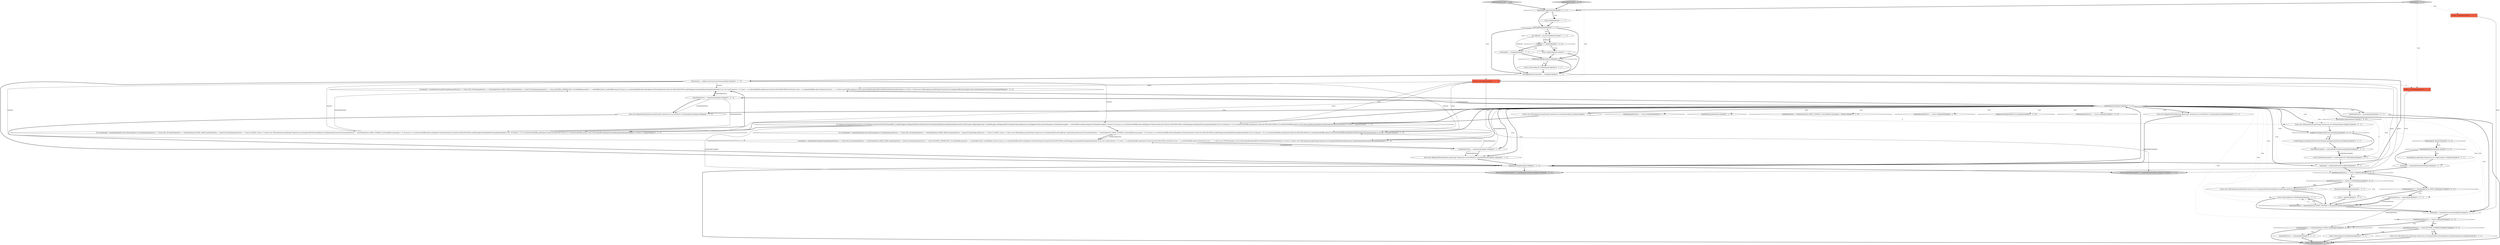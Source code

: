 digraph {
9 [style = filled, label = "return 0@@@4@@@['1', '1', '1']", fillcolor = white, shape = ellipse image = "AAA0AAABBB1BBB"];
0 [style = filled, label = "SSLEngineResult handshake = null@@@18@@@['1', '1', '1']", fillcolor = white, shape = ellipse image = "AAA0AAABBB1BBB"];
7 [style = filled, label = "long timeout = endpoint.getConnectionTimeout()@@@16@@@['1', '1', '0']", fillcolor = white, shape = ellipse image = "AAA0AAABBB1BBB"];
18 [style = filled, label = "{handshake = handshakeUnwrap()if (handshake.getStatus() == Status.OK) {if (handshakeStatus == HandshakeStatus.NEED_TASK) handshakeStatus = tasks()}if (handshake.getStatus() == Status.BUFFER_UNDERFLOW) {if (netInBuffer.position() == netInBuffer.limit()) {netInBuffer.clear()}if (async) {sc.read(netInBuffer,AbstractEndpoint.toTimeout(timeout),TimeUnit.MILLISECONDS,socketWrapper,handshakeReadCompletionHandler)}{try {int readif (timeout > 0) {read = sc.read(netInBuffer).get(timeout,TimeUnit.MILLISECONDS).intValue()}{read = sc.read(netInBuffer).get().intValue()}if (read == -1) {throw new EOFException()}}catch (InterruptedException|ExecutionException|TimeoutException e) }return 1}{throw new IOException(sm.getString(\"channel.nio.ssl.unexpectedStatusDuringUnwrap\",handshake.getStatus()))}break}@@@89@@@['1', '0', '0']", fillcolor = white, shape = ellipse image = "AAA0AAABBB1BBB"];
42 [style = filled, label = "log.isDebugEnabled()@@@31@@@['0', '0', '1']", fillcolor = white, shape = diamond image = "AAA0AAABBB3BBB"];
49 [style = filled, label = "socketWrapper.setNegotiatedProtocol(sslEngine.getApplicationProtocol())@@@23@@@['0', '0', '1']", fillcolor = white, shape = ellipse image = "AAA0AAABBB3BBB"];
5 [style = filled, label = "{try {handshake = handshakeWrap()}catch (SSLException e) if (handshake.getStatus() == Status.OK) {if (handshakeStatus == HandshakeStatus.NEED_TASK) handshakeStatus = tasks()}if (handshake.getStatus() == Status.CLOSED) {return -1}{throw new IOException(sm.getString(\"channel.nio.ssl.unexpectedStatusDuringWrap\",handshake.getStatus()))}if (handshakeStatus != HandshakeStatus.NEED_UNWRAP || netOutBuffer.remaining() > 0) {if (async) {sc.write(netOutBuffer,AbstractEndpoint.toTimeout(timeout),TimeUnit.MILLISECONDS,socketWrapper,handshakeWriteCompletionHandler)}{try {if (timeout > 0) {sc.write(netOutBuffer).get(timeout,TimeUnit.MILLISECONDS)}{sc.write(netOutBuffer).get()}}catch (InterruptedException|ExecutionException|TimeoutException e) }return 1}}@@@50@@@['1', '0', '0']", fillcolor = white, shape = ellipse image = "AAA0AAABBB1BBB"];
45 [style = filled, label = "return -1@@@43@@@['0', '0', '1']", fillcolor = white, shape = ellipse image = "AAA0AAABBB3BBB"];
47 [style = filled, label = "handshake.getStatus() == Status.CLOSED@@@41@@@['0', '0', '1']", fillcolor = white, shape = diamond image = "AAA0AAABBB3BBB"];
16 [style = filled, label = "handshakeComplete@@@3@@@['1', '1', '1']", fillcolor = white, shape = diamond image = "AAA0AAABBB1BBB"];
36 [style = filled, label = "handshake = handshakeWrap(write)@@@34@@@['0', '0', '1']", fillcolor = white, shape = ellipse image = "AAA0AAABBB3BBB"];
20 [style = filled, label = "boolean async@@@2@@@['1', '1', '0']", fillcolor = tomato, shape = box image = "AAA0AAABBB1BBB"];
31 [style = filled, label = "return handshakeComplete? 0: handshakeInternal(async)@@@137@@@['0', '1', '0']", fillcolor = lightgray, shape = ellipse image = "AAA0AAABBB2BBB"];
8 [style = filled, label = "sniComplete = true@@@9@@@['1', '1', '1']", fillcolor = white, shape = ellipse image = "AAA0AAABBB1BBB"];
24 [style = filled, label = "return SelectionKey.OP_WRITE@@@49@@@['1', '0', '1']", fillcolor = white, shape = ellipse image = "AAA0AAABBB1BBB"];
25 [style = filled, label = "handshake.getStatus() == Status.OK@@@96@@@['0', '1', '0']", fillcolor = white, shape = diamond image = "AAA0AAABBB2BBB"];
28 [style = filled, label = "throw new IllegalStateException(sm.getString(\"channel.nio.ssl.invalidStatus\",handshakeStatus))@@@134@@@['0', '1', '0']", fillcolor = white, shape = ellipse image = "AAA0AAABBB2BBB"];
2 [style = filled, label = "sniResult == 0@@@8@@@['1', '1', '1']", fillcolor = white, shape = diamond image = "AAA0AAABBB1BBB"];
39 [style = filled, label = "handshakeStatus != HandshakeStatus.NEED_UNWRAP || (!flush(netOutBuffer))@@@48@@@['0', '0', '1']", fillcolor = white, shape = diamond image = "AAA0AAABBB3BBB"];
12 [style = filled, label = "int sniResult = processSNI()@@@7@@@['1', '1', '1']", fillcolor = white, shape = ellipse image = "AAA0AAABBB1BBB"];
44 [style = filled, label = "throw new IOException(sm.getString(\"channel.nio.ssl.notHandshaking\"))@@@21@@@['0', '0', '1']", fillcolor = white, shape = ellipse image = "AAA0AAABBB3BBB"];
21 [style = filled, label = "return handshakeComplete? 0: handshakeInternal(async)@@@132@@@['1', '0', '0']", fillcolor = lightgray, shape = ellipse image = "AAA0AAABBB1BBB"];
26 [style = filled, label = "{try {handshake = handshakeWrap()}catch (SSLException e) if (handshake.getStatus() == Status.OK) {if (handshakeStatus == HandshakeStatus.NEED_TASK) handshakeStatus = tasks()}if (handshake.getStatus() == Status.CLOSED) {return -1}{throw new IOException(sm.getString(\"channel.nio.ssl.unexpectedStatusDuringWrap\",handshake.getStatus()))}if (handshakeStatus != HandshakeStatus.NEED_UNWRAP || netOutBuffer.remaining() > 0) {if (async) {sc.write(netOutBuffer,AbstractEndpoint.toTimeout(timeout),TimeUnit.MILLISECONDS,socketWrapper,handshakeWriteCompletionHandler)}{try {if (timeout > 0) {sc.write(netOutBuffer).get(timeout,TimeUnit.MILLISECONDS)}{sc.write(netOutBuffer).get()}}catch (InterruptedException|ExecutionException|TimeoutException e) }return 1}}@@@55@@@['0', '1', '0']", fillcolor = white, shape = ellipse image = "AAA0AAABBB2BBB"];
35 [style = filled, label = "return handshakeComplete? 0: SelectionKey.OP_WRITE@@@26@@@['0', '0', '1']", fillcolor = white, shape = ellipse image = "AAA0AAABBB3BBB"];
33 [style = filled, label = "handshakeComplete@@@32@@@['0', '1', '0']", fillcolor = white, shape = diamond image = "AAA0AAABBB2BBB"];
3 [style = filled, label = "!handshakeComplete@@@19@@@['1', '1', '1']", fillcolor = white, shape = diamond image = "AAA0AAABBB1BBB"];
13 [style = filled, label = "handshakeInternal['1', '0', '0']", fillcolor = lightgray, shape = diamond image = "AAA0AAABBB1BBB"];
19 [style = filled, label = "!sniComplete@@@6@@@['1', '1', '1']", fillcolor = white, shape = diamond image = "AAA0AAABBB1BBB"];
43 [style = filled, label = "handshake.getStatus() == Status.BUFFER_UNDERFLOW@@@57@@@['0', '0', '1']", fillcolor = white, shape = diamond image = "AAA0AAABBB3BBB"];
41 [style = filled, label = "handshakeStatus = tasks()@@@54@@@['0', '0', '1']", fillcolor = white, shape = ellipse image = "AAA0AAABBB3BBB"];
46 [style = filled, label = "endpoint.hasNegotiableProtocols()@@@22@@@['0', '0', '1']", fillcolor = white, shape = diamond image = "AAA0AAABBB3BBB"];
51 [style = filled, label = "handshake.getStatus() == Status.OK@@@52@@@['0', '0', '1']", fillcolor = white, shape = diamond image = "AAA0AAABBB3BBB"];
58 [style = filled, label = "SSLException e@@@30@@@['0', '0', '1']", fillcolor = white, shape = diamond image = "AAA0AAABBB3BBB"];
60 [style = filled, label = "handshakeStatus = tasks()@@@64@@@['0', '0', '1']", fillcolor = white, shape = ellipse image = "AAA0AAABBB3BBB"];
10 [style = filled, label = "{handshakeStatus = tasks()break}@@@125@@@['1', '0', '0']", fillcolor = white, shape = ellipse image = "AAA0AAABBB1BBB"];
23 [style = filled, label = "return sniResult@@@12@@@['1', '1', '1']", fillcolor = white, shape = ellipse image = "AAA0AAABBB1BBB"];
29 [style = filled, label = "{handshake = handshakeUnwrap()if (handshake.getStatus() == Status.OK) {if (handshakeStatus == HandshakeStatus.NEED_TASK) handshakeStatus = tasks()}if (handshake.getStatus() == Status.BUFFER_UNDERFLOW) {if (netInBuffer.position() == netInBuffer.limit()) {netInBuffer.clear()}if (async) {sc.read(netInBuffer,AbstractEndpoint.toTimeout(timeout),TimeUnit.MILLISECONDS,socketWrapper,handshakeReadCompletionHandler)}{try {int readif (timeout > 0) {read = sc.read(netInBuffer).get(timeout,TimeUnit.MILLISECONDS).intValue()}{read = sc.read(netInBuffer).get().intValue()}if (read == -1) {throw new EOFException()}}catch (InterruptedException|ExecutionException|TimeoutException e) }return 1}{throw new IOException(sm.getString(\"channel.nio.ssl.unexpectedStatusDuringUnwrap\",handshake.getStatus()))}break}@@@94@@@['0', '1', '0']", fillcolor = white, shape = ellipse image = "AAA0AAABBB2BBB"];
40 [style = filled, label = "return 0@@@69@@@['0', '0', '1']", fillcolor = lightgray, shape = ellipse image = "AAA0AAABBB3BBB"];
52 [style = filled, label = "handshakeStatus == HandshakeStatus.NEED_TASK@@@37@@@['0', '0', '1']", fillcolor = white, shape = diamond image = "AAA0AAABBB3BBB"];
54 [style = filled, label = "boolean read@@@2@@@['0', '0', '1']", fillcolor = tomato, shape = box image = "AAA0AAABBB3BBB"];
55 [style = filled, label = "boolean write@@@2@@@['0', '0', '1']", fillcolor = tomato, shape = box image = "AAA0AAABBB3BBB"];
56 [style = filled, label = "throw new IllegalStateException(sm.getString(\"channel.nio.ssl.invalidStatus\",handshakeStatus))@@@66@@@['0', '0', '1']", fillcolor = white, shape = ellipse image = "AAA0AAABBB3BBB"];
64 [style = filled, label = "handshake = handshakeUnwrap(read)@@@51@@@['0', '0', '1']", fillcolor = white, shape = ellipse image = "AAA0AAABBB3BBB"];
32 [style = filled, label = "handshakeStatus != HandshakeStatus.NEED_UNWRAP || netOutBuffer.remaining() > 0@@@74@@@['0', '1', '0']", fillcolor = white, shape = diamond image = "AAA0AAABBB2BBB"];
38 [style = filled, label = "throw new IOException(sm.getString(\"channel.nio.ssl.unexpectedStatusDuringWrap\",handshake.getStatus()))@@@46@@@['0', '0', '1']", fillcolor = white, shape = ellipse image = "AAA0AAABBB3BBB"];
1 [style = filled, label = "handshakeComplete@@@27@@@['1', '0', '0']", fillcolor = white, shape = diamond image = "AAA0AAABBB1BBB"];
34 [style = filled, label = "{handshakeStatus = tasks()break}@@@130@@@['0', '1', '0']", fillcolor = white, shape = ellipse image = "AAA0AAABBB2BBB"];
30 [style = filled, label = "handshake.getStatus() == Status.OK@@@65@@@['0', '1', '0']", fillcolor = white, shape = diamond image = "AAA0AAABBB2BBB"];
14 [style = filled, label = "endpoint.hasNegotiableProtocols()@@@23@@@['1', '1', '0']", fillcolor = white, shape = diamond image = "AAA0AAABBB1BBB"];
62 [style = filled, label = "handshake.getStatus() == Status.OK@@@36@@@['0', '0', '1']", fillcolor = white, shape = diamond image = "AAA0AAABBB3BBB"];
65 [style = filled, label = "return SelectionKey.OP_READ@@@58@@@['0', '0', '1']", fillcolor = white, shape = ellipse image = "AAA0AAABBB3BBB"];
6 [style = filled, label = "handshakeStatus = tasks()@@@38@@@['1', '0', '1']", fillcolor = white, shape = ellipse image = "AAA0AAABBB1BBB"];
50 [style = filled, label = "flush(netOutBuffer)@@@42@@@['0', '0', '1']", fillcolor = white, shape = ellipse image = "AAA0AAABBB3BBB"];
15 [style = filled, label = "handshake.getStatus() == Status.OK@@@91@@@['1', '0', '0']", fillcolor = white, shape = diamond image = "AAA0AAABBB1BBB"];
22 [style = filled, label = "throw new IllegalStateException(sm.getString(\"channel.nio.ssl.invalidStatus\",handshakeStatus))@@@129@@@['1', '0', '0']", fillcolor = white, shape = ellipse image = "AAA0AAABBB1BBB"];
27 [style = filled, label = "handshakeInternal['0', '1', '0']", fillcolor = lightgray, shape = diamond image = "AAA0AAABBB2BBB"];
57 [style = filled, label = "handshake['0', '0', '1']", fillcolor = lightgray, shape = diamond image = "AAA0AAABBB3BBB"];
59 [style = filled, label = "log.debug(sm.getString(\"channel.nio.ssl.wrapException\"),e)@@@32@@@['0', '0', '1']", fillcolor = white, shape = ellipse image = "AAA0AAABBB3BBB"];
53 [style = filled, label = "handshakeStatus == HandshakeStatus.NEED_TASK@@@53@@@['0', '0', '1']", fillcolor = white, shape = diamond image = "AAA0AAABBB3BBB"];
48 [style = filled, label = "throw new IOException(sm.getString(\"channel.nio.ssl.unexpectedStatusDuringWrap\",handshake.getStatus()))@@@61@@@['0', '0', '1']", fillcolor = white, shape = ellipse image = "AAA0AAABBB3BBB"];
37 [style = filled, label = "!flush(netOutBuffer)@@@15@@@['0', '0', '1']", fillcolor = white, shape = diamond image = "AAA0AAABBB3BBB"];
61 [style = filled, label = "return SelectionKey.OP_WRITE@@@16@@@['0', '0', '1']", fillcolor = white, shape = ellipse image = "AAA0AAABBB3BBB"];
63 [style = filled, label = "handshake = handshakeWrap(write)@@@28@@@['0', '0', '1']", fillcolor = white, shape = ellipse image = "AAA0AAABBB3BBB"];
17 [style = filled, label = "handshakeStatus@@@20@@@['1', '1', '1']", fillcolor = white, shape = diamond image = "AAA0AAABBB1BBB"];
11 [style = filled, label = "{throw new IOException(sm.getString(\"channel.nio.ssl.notHandshaking\"))}@@@19@@@['1', '1', '0']", fillcolor = white, shape = ellipse image = "AAA0AAABBB1BBB"];
66 [style = filled, label = "handshakeComplete = !netOutBuffer.hasRemaining()@@@25@@@['0', '0', '1']", fillcolor = white, shape = ellipse image = "AAA0AAABBB3BBB"];
4 [style = filled, label = "{if (endpoint.hasNegotiableProtocols()) {if (sslEngine instanceof SSLUtil.ProtocolInfo) {socketWrapper.setNegotiatedProtocol(((SSLUtil.ProtocolInfo)sslEngine).getNegotiatedProtocol())}if (JreCompat.isAlpnSupported()) {socketWrapper.setNegotiatedProtocol(JreCompat.getInstance().getApplicationProtocol(sslEngine))}}handshakeComplete = !netOutBuffer.hasRemaining()if (handshakeComplete) {return 0}{if (async) {sc.write(netOutBuffer,AbstractEndpoint.toTimeout(timeout),TimeUnit.MILLISECONDS,socketWrapper,handshakeWriteCompletionHandler)}{try {if (timeout > 0) {sc.write(netOutBuffer).get(timeout,TimeUnit.MILLISECONDS)}{sc.write(netOutBuffer).get()}}catch (InterruptedException|ExecutionException|TimeoutException e) }return 1}}@@@22@@@['1', '1', '0']", fillcolor = white, shape = ellipse image = "AAA0AAABBB1BBB"];
12->2 [style = solid, label="sniResult"];
62->52 [style = dotted, label="true"];
66->35 [style = solid, label="handshakeComplete"];
37->0 [style = bold, label=""];
16->9 [style = dotted, label="true"];
64->51 [style = bold, label=""];
53->41 [style = dotted, label="true"];
17->6 [style = dotted, label="true"];
39->24 [style = dotted, label="true"];
56->3 [style = bold, label=""];
17->1 [style = dotted, label="true"];
13->20 [style = dotted, label="true"];
17->35 [style = dotted, label="true"];
6->53 [style = solid, label="handshakeStatus"];
17->14 [style = dotted, label="true"];
39->24 [style = bold, label=""];
51->53 [style = bold, label=""];
52->6 [style = dotted, label="true"];
20->31 [style = solid, label="async"];
29->34 [style = bold, label=""];
24->39 [style = dashed, label="0"];
38->39 [style = bold, label=""];
8->0 [style = bold, label=""];
2->23 [style = bold, label=""];
44->46 [style = bold, label=""];
12->2 [style = bold, label=""];
17->63 [style = bold, label=""];
24->64 [style = bold, label=""];
4->21 [style = solid, label="handshakeComplete"];
6->39 [style = solid, label="handshakeStatus"];
17->15 [style = dotted, label="true"];
46->49 [style = dotted, label="true"];
20->18 [style = solid, label="async"];
46->66 [style = bold, label=""];
17->64 [style = dotted, label="true"];
39->64 [style = bold, label=""];
17->46 [style = dotted, label="true"];
53->41 [style = bold, label=""];
57->16 [style = bold, label=""];
50->45 [style = bold, label=""];
20->21 [style = solid, label="async"];
51->53 [style = dotted, label="true"];
28->3 [style = bold, label=""];
17->44 [style = bold, label=""];
16->9 [style = bold, label=""];
2->8 [style = dotted, label="true"];
17->39 [style = dotted, label="true"];
55->63 [style = solid, label="write"];
0->3 [style = bold, label=""];
17->5 [style = bold, label=""];
57->54 [style = dotted, label="true"];
19->12 [style = bold, label=""];
26->29 [style = solid, label="handshakeStatus"];
20->4 [style = solid, label="async"];
27->16 [style = bold, label=""];
16->19 [style = bold, label=""];
37->61 [style = bold, label=""];
13->16 [style = bold, label=""];
66->35 [style = bold, label=""];
19->37 [style = bold, label=""];
0->7 [style = bold, label=""];
20->55 [style = dashed, label="0"];
36->62 [style = bold, label=""];
17->34 [style = bold, label=""];
23->37 [style = bold, label=""];
63->62 [style = bold, label=""];
34->28 [style = solid, label="handshakeStatus"];
27->20 [style = dotted, label="true"];
43->48 [style = dotted, label="false"];
58->42 [style = bold, label=""];
61->0 [style = bold, label=""];
54->64 [style = solid, label="read"];
3->17 [style = dotted, label="true"];
34->29 [style = solid, label="handshakeStatus"];
34->26 [style = solid, label="handshakeStatus"];
17->64 [style = bold, label=""];
10->17 [style = solid, label="handshakeStatus"];
17->33 [style = dotted, label="true"];
6->39 [style = bold, label=""];
17->10 [style = bold, label=""];
65->40 [style = bold, label=""];
2->23 [style = dotted, label="false"];
17->46 [style = bold, label=""];
42->59 [style = dotted, label="true"];
17->63 [style = dotted, label="true"];
10->5 [style = solid, label="handshakeStatus"];
1->35 [style = dashed, label="0"];
17->56 [style = dotted, label="true"];
17->60 [style = dotted, label="true"];
5->18 [style = solid, label="handshakeStatus"];
20->29 [style = solid, label="async"];
11->4 [style = bold, label=""];
17->60 [style = bold, label=""];
11->44 [style = dashed, label="0"];
19->12 [style = dotted, label="true"];
51->43 [style = dotted, label="false"];
53->40 [style = bold, label=""];
5->18 [style = bold, label=""];
23->0 [style = bold, label=""];
37->61 [style = dotted, label="true"];
47->50 [style = bold, label=""];
20->5 [style = solid, label="async"];
19->0 [style = bold, label=""];
34->28 [style = bold, label=""];
17->25 [style = dotted, label="true"];
18->10 [style = bold, label=""];
62->47 [style = dotted, label="false"];
41->40 [style = bold, label=""];
34->17 [style = solid, label="handshakeStatus"];
47->50 [style = dotted, label="true"];
10->18 [style = solid, label="handshakeStatus"];
7->18 [style = solid, label="timeout"];
52->6 [style = bold, label=""];
17->28 [style = dotted, label="true"];
43->65 [style = bold, label=""];
35->63 [style = bold, label=""];
9->19 [style = bold, label=""];
58->42 [style = dotted, label="true"];
17->22 [style = dotted, label="true"];
3->17 [style = bold, label=""];
3->21 [style = bold, label=""];
51->43 [style = bold, label=""];
8->37 [style = bold, label=""];
62->47 [style = bold, label=""];
47->38 [style = dotted, label="false"];
7->29 [style = solid, label="timeout"];
42->59 [style = bold, label=""];
4->5 [style = bold, label=""];
17->4 [style = bold, label=""];
17->44 [style = dotted, label="true"];
17->24 [style = dotted, label="true"];
45->39 [style = bold, label=""];
10->22 [style = bold, label=""];
17->26 [style = bold, label=""];
52->39 [style = bold, label=""];
3->40 [style = bold, label=""];
19->2 [style = dotted, label="true"];
3->31 [style = bold, label=""];
62->52 [style = bold, label=""];
26->29 [style = bold, label=""];
58->36 [style = dotted, label="true"];
46->49 [style = bold, label=""];
43->48 [style = bold, label=""];
47->45 [style = dotted, label="true"];
20->26 [style = solid, label="async"];
4->26 [style = bold, label=""];
17->51 [style = dotted, label="true"];
12->23 [style = solid, label="sniResult"];
10->22 [style = solid, label="handshakeStatus"];
42->36 [style = bold, label=""];
17->22 [style = bold, label=""];
7->4 [style = solid, label="timeout"];
17->32 [style = dotted, label="true"];
47->38 [style = bold, label=""];
48->40 [style = bold, label=""];
7->3 [style = bold, label=""];
57->55 [style = dotted, label="true"];
22->3 [style = bold, label=""];
17->66 [style = dotted, label="true"];
49->66 [style = bold, label=""];
7->26 [style = solid, label="timeout"];
17->28 [style = bold, label=""];
17->62 [style = dotted, label="true"];
17->30 [style = dotted, label="true"];
4->31 [style = solid, label="handshakeComplete"];
60->40 [style = bold, label=""];
7->5 [style = solid, label="timeout"];
59->36 [style = bold, label=""];
43->65 [style = dotted, label="true"];
17->56 [style = bold, label=""];
17->29 [style = bold, label=""];
17->18 [style = bold, label=""];
2->8 [style = bold, label=""];
17->11 [style = bold, label=""];
}

